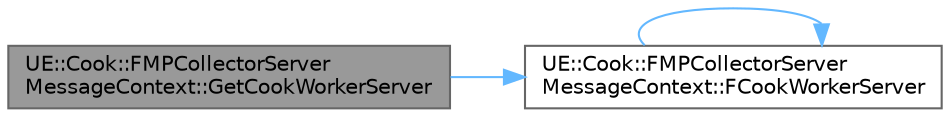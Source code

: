 digraph "UE::Cook::FMPCollectorServerMessageContext::GetCookWorkerServer"
{
 // INTERACTIVE_SVG=YES
 // LATEX_PDF_SIZE
  bgcolor="transparent";
  edge [fontname=Helvetica,fontsize=10,labelfontname=Helvetica,labelfontsize=10];
  node [fontname=Helvetica,fontsize=10,shape=box,height=0.2,width=0.4];
  rankdir="LR";
  Node1 [id="Node000001",label="UE::Cook::FMPCollectorServer\lMessageContext::GetCookWorkerServer",height=0.2,width=0.4,color="gray40", fillcolor="grey60", style="filled", fontcolor="black",tooltip=" "];
  Node1 -> Node2 [id="edge1_Node000001_Node000002",color="steelblue1",style="solid",tooltip=" "];
  Node2 [id="Node000002",label="UE::Cook::FMPCollectorServer\lMessageContext::FCookWorkerServer",height=0.2,width=0.4,color="grey40", fillcolor="white", style="filled",URL="$d8/d1f/classUE_1_1Cook_1_1FMPCollectorServerMessageContext.html#a9922d0f97bbf328c8c0fcdee6ac91e99",tooltip=" "];
  Node2 -> Node2 [id="edge2_Node000002_Node000002",color="steelblue1",style="solid",tooltip=" "];
}
